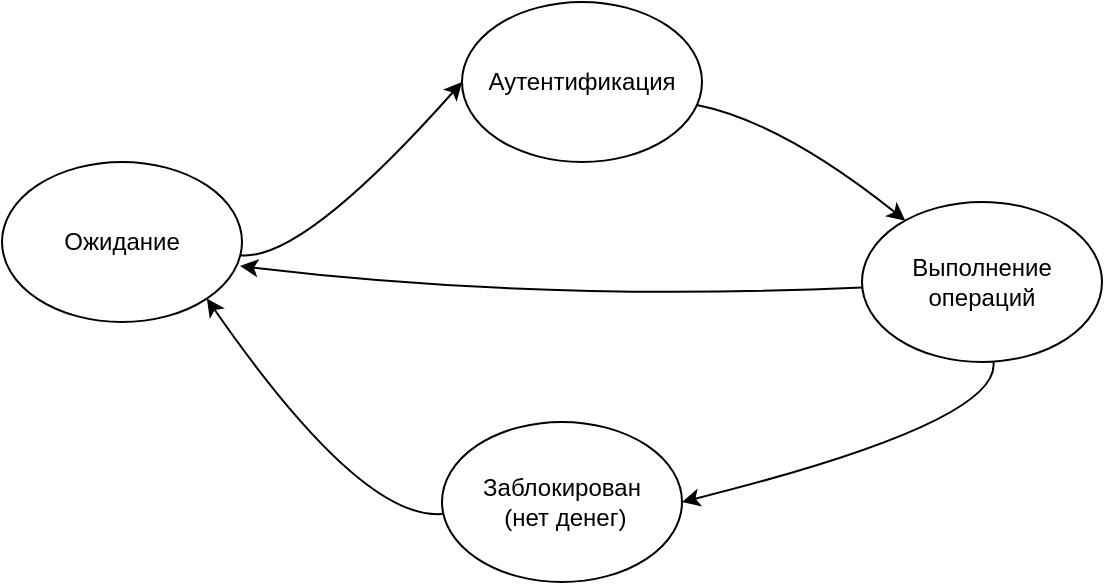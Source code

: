 <mxfile version="13.10.0" type="device"><diagram id="C5RBs43oDa-KdzZeNtuy" name="Page-1"><mxGraphModel dx="1422" dy="794" grid="1" gridSize="10" guides="1" tooltips="1" connect="1" arrows="1" fold="1" page="1" pageScale="1" pageWidth="827" pageHeight="1169" math="0" shadow="0"><root><mxCell id="WIyWlLk6GJQsqaUBKTNV-0"/><mxCell id="WIyWlLk6GJQsqaUBKTNV-1" parent="WIyWlLk6GJQsqaUBKTNV-0"/><mxCell id="oCGy-sScs3gV3hraYTgW-0" value="Ожидание" style="ellipse;whiteSpace=wrap;html=1;" vertex="1" parent="WIyWlLk6GJQsqaUBKTNV-1"><mxGeometry x="170" y="230" width="120" height="80" as="geometry"/></mxCell><mxCell id="oCGy-sScs3gV3hraYTgW-1" value="Аутентификация" style="ellipse;whiteSpace=wrap;html=1;" vertex="1" parent="WIyWlLk6GJQsqaUBKTNV-1"><mxGeometry x="400" y="150" width="120" height="80" as="geometry"/></mxCell><mxCell id="oCGy-sScs3gV3hraYTgW-2" value="Выполнение операций" style="ellipse;whiteSpace=wrap;html=1;" vertex="1" parent="WIyWlLk6GJQsqaUBKTNV-1"><mxGeometry x="600" y="250" width="120" height="80" as="geometry"/></mxCell><mxCell id="oCGy-sScs3gV3hraYTgW-3" value="&amp;nbsp; &amp;nbsp;Заблокирован&amp;nbsp; &amp;nbsp; &amp;nbsp;(нет денег)" style="ellipse;whiteSpace=wrap;html=1;" vertex="1" parent="WIyWlLk6GJQsqaUBKTNV-1"><mxGeometry x="390" y="360" width="120" height="80" as="geometry"/></mxCell><mxCell id="oCGy-sScs3gV3hraYTgW-6" value="" style="curved=1;endArrow=classic;html=1;" edge="1" parent="WIyWlLk6GJQsqaUBKTNV-1" source="oCGy-sScs3gV3hraYTgW-1" target="oCGy-sScs3gV3hraYTgW-2"><mxGeometry width="50" height="50" relative="1" as="geometry"><mxPoint x="520" y="240" as="sourcePoint"/><mxPoint x="590.711" y="190" as="targetPoint"/><Array as="points"><mxPoint x="560" y="210"/></Array></mxGeometry></mxCell><mxCell id="oCGy-sScs3gV3hraYTgW-9" value="" style="curved=1;endArrow=classic;html=1;entryX=0;entryY=0.5;entryDx=0;entryDy=0;" edge="1" parent="WIyWlLk6GJQsqaUBKTNV-1" source="oCGy-sScs3gV3hraYTgW-0" target="oCGy-sScs3gV3hraYTgW-1"><mxGeometry width="50" height="50" relative="1" as="geometry"><mxPoint x="290" y="320" as="sourcePoint"/><mxPoint x="361" y="270" as="targetPoint"/><Array as="points"><mxPoint x="320" y="280"/></Array></mxGeometry></mxCell><mxCell id="oCGy-sScs3gV3hraYTgW-10" value="" style="curved=1;endArrow=classic;html=1;entryX=1;entryY=0.5;entryDx=0;entryDy=0;" edge="1" parent="WIyWlLk6GJQsqaUBKTNV-1" source="oCGy-sScs3gV3hraYTgW-2" target="oCGy-sScs3gV3hraYTgW-3"><mxGeometry width="50" height="50" relative="1" as="geometry"><mxPoint x="660" y="380" as="sourcePoint"/><mxPoint x="660" y="400.711" as="targetPoint"/><Array as="points"><mxPoint x="670" y="360"/></Array></mxGeometry></mxCell><mxCell id="oCGy-sScs3gV3hraYTgW-11" value="" style="curved=1;endArrow=classic;html=1;entryX=0.992;entryY=0.65;entryDx=0;entryDy=0;entryPerimeter=0;" edge="1" parent="WIyWlLk6GJQsqaUBKTNV-1" source="oCGy-sScs3gV3hraYTgW-2" target="oCGy-sScs3gV3hraYTgW-0"><mxGeometry width="50" height="50" relative="1" as="geometry"><mxPoint x="529.289" y="340" as="sourcePoint"/><mxPoint x="529.289" y="290" as="targetPoint"/><Array as="points"><mxPoint x="440" y="300"/></Array></mxGeometry></mxCell><mxCell id="oCGy-sScs3gV3hraYTgW-15" value="" style="curved=1;endArrow=classic;html=1;entryX=1;entryY=1;entryDx=0;entryDy=0;" edge="1" parent="WIyWlLk6GJQsqaUBKTNV-1" source="oCGy-sScs3gV3hraYTgW-3" target="oCGy-sScs3gV3hraYTgW-0"><mxGeometry width="50" height="50" relative="1" as="geometry"><mxPoint x="319.289" y="450" as="sourcePoint"/><mxPoint x="319.289" y="400" as="targetPoint"/><Array as="points"><mxPoint x="350" y="410"/></Array></mxGeometry></mxCell></root></mxGraphModel></diagram></mxfile>